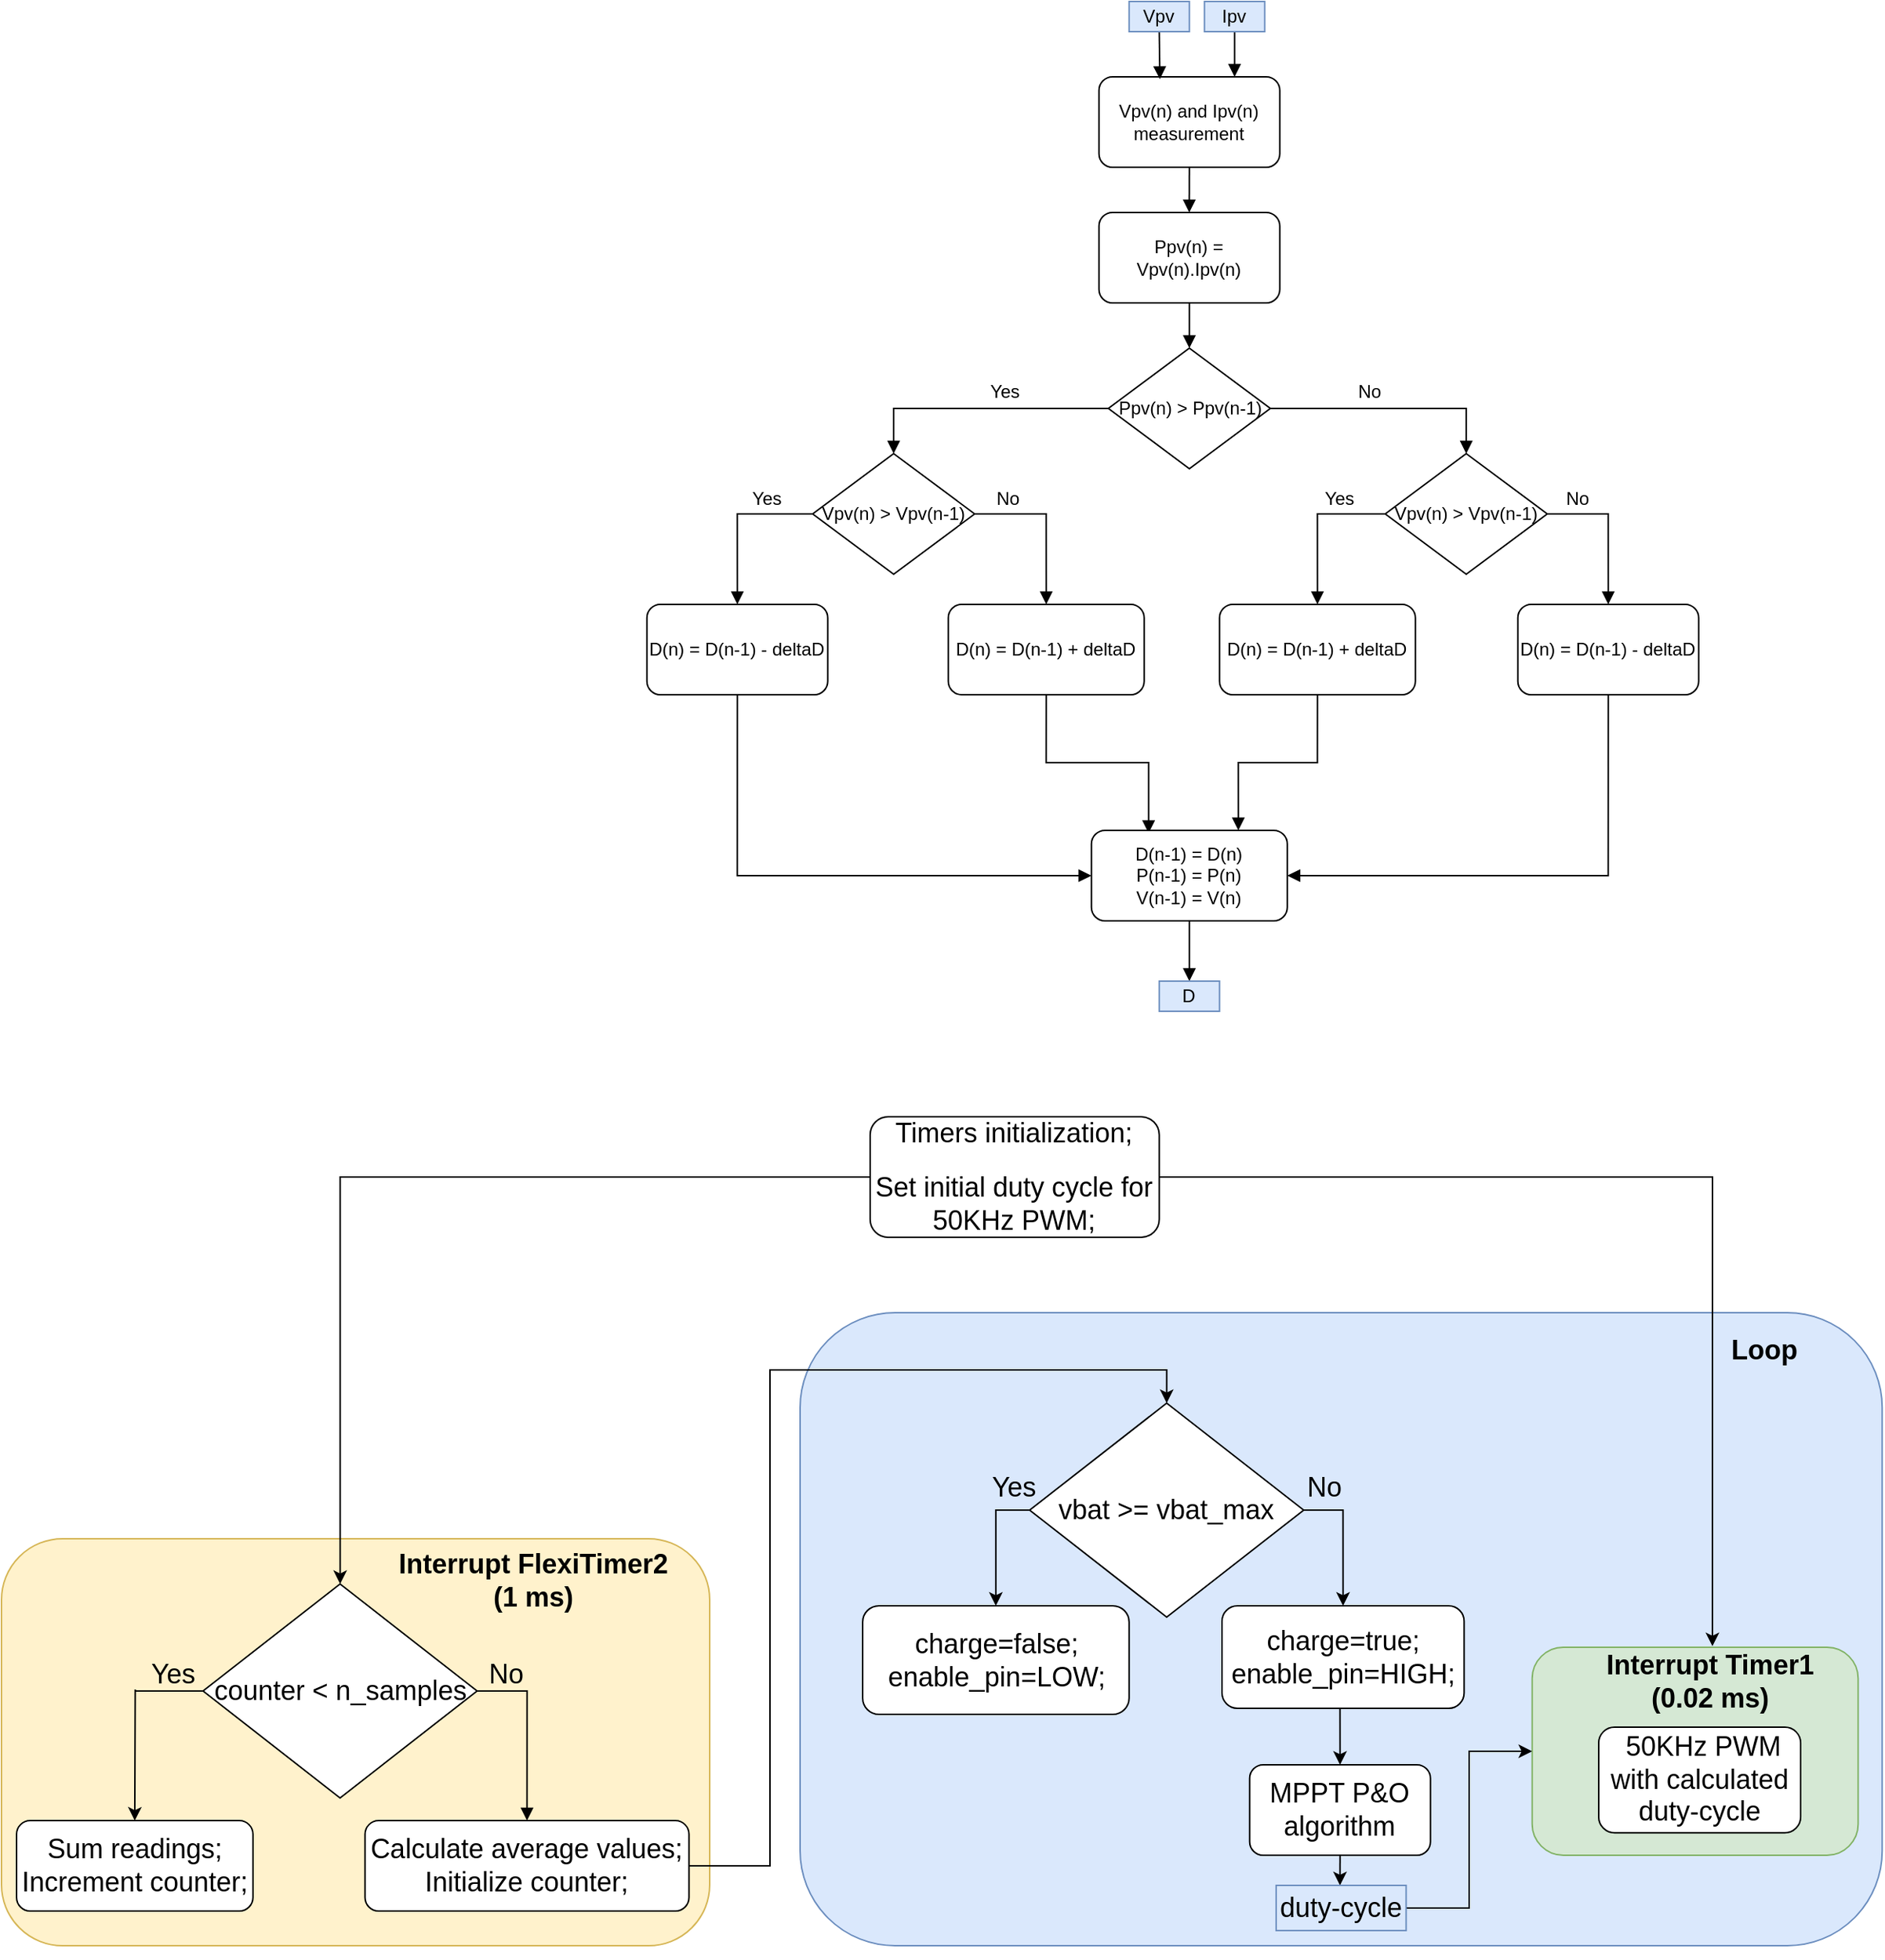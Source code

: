<mxfile version="20.0.1" type="github">
  <diagram id="GmVliYmM2edS_pFifbmQ" name="Page-1">
    <mxGraphModel dx="1646" dy="848" grid="1" gridSize="10" guides="1" tooltips="1" connect="1" arrows="1" fold="1" page="1" pageScale="1" pageWidth="1654" pageHeight="2336" math="0" shadow="0">
      <root>
        <mxCell id="0" />
        <mxCell id="1" parent="0" />
        <mxCell id="iRftr8pLsDPuq1GjpnMW-21" value="" style="rounded=1;whiteSpace=wrap;html=1;fillColor=#dae8fc;strokeColor=#6c8ebf;" parent="1" vertex="1">
          <mxGeometry x="710" y="980" width="718.13" height="420" as="geometry" />
        </mxCell>
        <mxCell id="iRftr8pLsDPuq1GjpnMW-26" value="" style="rounded=1;whiteSpace=wrap;html=1;fillColor=#d5e8d4;strokeColor=#82b366;" parent="1" vertex="1">
          <mxGeometry x="1195.84" y="1202" width="216.34" height="138" as="geometry" />
        </mxCell>
        <mxCell id="iRftr8pLsDPuq1GjpnMW-20" value="" style="rounded=1;whiteSpace=wrap;html=1;fillColor=#fff2cc;strokeColor=#d6b656;" parent="1" vertex="1">
          <mxGeometry x="180" y="1130" width="470" height="270" as="geometry" />
        </mxCell>
        <mxCell id="iRftr8pLsDPuq1GjpnMW-30" style="edgeStyle=orthogonalEdgeStyle;rounded=0;orthogonalLoop=1;jettySize=auto;html=1;" parent="1" source="iRftr8pLsDPuq1GjpnMW-1" target="iRftr8pLsDPuq1GjpnMW-6" edge="1">
          <mxGeometry relative="1" as="geometry" />
        </mxCell>
        <mxCell id="iRftr8pLsDPuq1GjpnMW-32" style="edgeStyle=orthogonalEdgeStyle;rounded=0;orthogonalLoop=1;jettySize=auto;html=1;exitX=1;exitY=0.5;exitDx=0;exitDy=0;entryX=0.553;entryY=-0.005;entryDx=0;entryDy=0;entryPerimeter=0;" parent="1" source="iRftr8pLsDPuq1GjpnMW-1" target="iRftr8pLsDPuq1GjpnMW-26" edge="1">
          <mxGeometry relative="1" as="geometry">
            <mxPoint x="983.12" y="1108" as="targetPoint" />
          </mxGeometry>
        </mxCell>
        <mxCell id="iRftr8pLsDPuq1GjpnMW-1" value="&lt;div style=&quot;font-size: 18px;&quot;&gt;&lt;font style=&quot;font-size: 18px;&quot;&gt;Timers initialization;&lt;/font&gt;&lt;/div&gt;&lt;div&gt;&lt;br&gt;&lt;/div&gt;&lt;div style=&quot;font-size: 18px;&quot;&gt;Set initial duty cycle for 50KHz &lt;span style=&quot;padding: 0px; margin: 0px; color: transparent; position: absolute; cursor: text; transform-origin: 0% 0% 0px; font-style: normal; font-variant-ligatures: normal; font-variant-caps: normal; font-weight: 400; letter-spacing: normal; text-align: start; text-indent: 0px; text-transform: none; word-spacing: 0px; -webkit-text-stroke-width: 0px; background-color: rgb(255, 255, 255); text-decoration-thickness: initial; text-decoration-style: initial; text-decoration-color: initial; left: 349.606px; top: 3626.88px; font-family: sans-serif; transform: scaleX(0.962);&quot; dir=&quot;ltr&quot; role=&quot;presentation&quot;&gt;20&lt;/span&gt;&lt;span style=&quot;padding: 0px; margin: 0px; color: transparent; position: absolute; cursor: text; transform-origin: 0% 0% 0px; font-style: normal; font-variant-ligatures: normal; font-variant-caps: normal; font-weight: 400; letter-spacing: normal; text-align: start; text-indent: 0px; text-transform: none; word-spacing: 0px; -webkit-text-stroke-width: 0px; background-color: rgb(255, 255, 255); text-decoration-thickness: initial; text-decoration-style: initial; text-decoration-color: initial; left: 445.312px; top: 3626.88px; font-family: sans-serif;&quot; dir=&quot;ltr&quot; role=&quot;presentation&quot;&gt;μ&lt;/span&gt;&lt;span style=&quot;padding: 0px; margin: 0px; color: transparent; position: absolute; cursor: text; transform-origin: 0% 0% 0px; font-style: normal; font-variant-ligatures: normal; font-variant-caps: normal; font-weight: 400; letter-spacing: normal; text-align: start; text-indent: 0px; text-transform: none; word-spacing: 0px; -webkit-text-stroke-width: 0px; background-color: rgb(255, 255, 255); text-decoration-thickness: initial; text-decoration-style: initial; text-decoration-color: initial; left: 474.458px; top: 3626.88px; font-family: sans-serif;&quot; dir=&quot;ltr&quot; role=&quot;presentation&quot;&gt;s&lt;/span&gt; &lt;span style=&quot;padding: 0px; margin: 0px; color: transparent; position: absolute; cursor: text; transform-origin: 0% 0% 0px; font-style: normal; font-variant-ligatures: normal; font-variant-caps: normal; font-weight: 400; letter-spacing: normal; text-align: start; text-indent: 0px; text-transform: none; word-spacing: 0px; -webkit-text-stroke-width: 0px; background-color: rgb(255, 255, 255); text-decoration-thickness: initial; text-decoration-style: initial; text-decoration-color: initial; left: 349.606px; top: 3626.88px; font-family: sans-serif; transform: scaleX(0.962);&quot; dir=&quot;ltr&quot; role=&quot;presentation&quot;&gt;20&lt;/span&gt;&lt;span style=&quot;padding: 0px; margin: 0px; color: transparent; position: absolute; cursor: text; transform-origin: 0% 0% 0px; font-style: normal; font-variant-ligatures: normal; font-variant-caps: normal; font-weight: 400; letter-spacing: normal; text-align: start; text-indent: 0px; text-transform: none; word-spacing: 0px; -webkit-text-stroke-width: 0px; background-color: rgb(255, 255, 255); text-decoration-thickness: initial; text-decoration-style: initial; text-decoration-color: initial; left: 445.312px; top: 3626.88px; font-family: sans-serif;&quot; dir=&quot;ltr&quot; role=&quot;presentation&quot;&gt;μ&lt;/span&gt;&lt;span style=&quot;padding: 0px; margin: 0px; color: transparent; position: absolute; cursor: text; transform-origin: 0% 0% 0px; font-style: normal; font-variant-ligatures: normal; font-variant-caps: normal; font-weight: 400; letter-spacing: normal; text-align: start; text-indent: 0px; text-transform: none; word-spacing: 0px; -webkit-text-stroke-width: 0px; background-color: rgb(255, 255, 255); text-decoration-thickness: initial; text-decoration-style: initial; text-decoration-color: initial; left: 474.458px; top: 3626.88px; font-family: sans-serif;&quot; dir=&quot;ltr&quot; role=&quot;presentation&quot;&gt;s&lt;/span&gt;PWM;&lt;/div&gt;" style="rounded=1;whiteSpace=wrap;html=1;" parent="1" vertex="1">
          <mxGeometry x="756.47" y="850" width="191.87" height="80" as="geometry" />
        </mxCell>
        <mxCell id="iRftr8pLsDPuq1GjpnMW-5" style="edgeStyle=orthogonalEdgeStyle;rounded=0;orthogonalLoop=1;jettySize=auto;html=1;exitX=1;exitY=0.5;exitDx=0;exitDy=0;entryX=0.5;entryY=0;entryDx=0;entryDy=0;endArrow=block;endFill=1;" parent="1" source="iRftr8pLsDPuq1GjpnMW-6" target="iRftr8pLsDPuq1GjpnMW-8" edge="1">
          <mxGeometry relative="1" as="geometry" />
        </mxCell>
        <mxCell id="iRftr8pLsDPuq1GjpnMW-6" value="&lt;font style=&quot;font-size: 18px;&quot;&gt;counter &amp;lt; n_samples&lt;/font&gt;" style="rhombus;whiteSpace=wrap;html=1;" parent="1" vertex="1">
          <mxGeometry x="313.76" y="1160" width="181.87" height="142" as="geometry" />
        </mxCell>
        <mxCell id="iRftr8pLsDPuq1GjpnMW-7" value="&lt;div style=&quot;font-size: 18px;&quot;&gt;&lt;font style=&quot;font-size: 18px;&quot;&gt;Sum readings;&lt;/font&gt;&lt;/div&gt;&lt;div style=&quot;font-size: 18px;&quot;&gt;&lt;font style=&quot;font-size: 18px;&quot;&gt;Increment counter;&lt;/font&gt;&lt;br&gt;&lt;/div&gt;" style="rounded=1;whiteSpace=wrap;html=1;" parent="1" vertex="1">
          <mxGeometry x="190" y="1317.04" width="156.88" height="60" as="geometry" />
        </mxCell>
        <mxCell id="iRftr8pLsDPuq1GjpnMW-45" style="edgeStyle=orthogonalEdgeStyle;rounded=0;orthogonalLoop=1;jettySize=auto;html=1;exitX=1;exitY=0.5;exitDx=0;exitDy=0;entryX=0.5;entryY=0;entryDx=0;entryDy=0;" parent="1" source="iRftr8pLsDPuq1GjpnMW-8" target="94KDR1nDoEhWqQk33xy--74" edge="1">
          <mxGeometry relative="1" as="geometry">
            <Array as="points">
              <mxPoint x="690" y="1347" />
              <mxPoint x="690" y="1018" />
              <mxPoint x="953" y="1018" />
            </Array>
            <mxPoint x="949.415" y="1038" as="targetPoint" />
          </mxGeometry>
        </mxCell>
        <mxCell id="iRftr8pLsDPuq1GjpnMW-8" value="&lt;font style=&quot;font-size: 18px;&quot;&gt;Calculate average values;&lt;br&gt;Initialize counter;&lt;/font&gt;" style="rounded=1;whiteSpace=wrap;html=1;" parent="1" vertex="1">
          <mxGeometry x="421.26" y="1317.04" width="215" height="60" as="geometry" />
        </mxCell>
        <mxCell id="94KDR1nDoEhWqQk33xy--72" style="edgeStyle=orthogonalEdgeStyle;rounded=0;orthogonalLoop=1;jettySize=auto;html=1;exitX=0;exitY=0.5;exitDx=0;exitDy=0;entryX=0.5;entryY=0;entryDx=0;entryDy=0;fontSize=18;" parent="1" source="iRftr8pLsDPuq1GjpnMW-6" target="iRftr8pLsDPuq1GjpnMW-7" edge="1">
          <mxGeometry relative="1" as="geometry">
            <Array as="points">
              <mxPoint x="268.76" y="1231" />
              <mxPoint x="268.76" y="1230" />
            </Array>
          </mxGeometry>
        </mxCell>
        <mxCell id="iRftr8pLsDPuq1GjpnMW-9" value="&lt;font style=&quot;font-size: 18px;&quot;&gt;Yes&lt;/font&gt;" style="text;html=1;strokeColor=none;fillColor=none;align=center;verticalAlign=middle;whiteSpace=wrap;rounded=0;" parent="1" vertex="1">
          <mxGeometry x="273.76" y="1210" width="40" height="20" as="geometry" />
        </mxCell>
        <mxCell id="iRftr8pLsDPuq1GjpnMW-10" value="&lt;font style=&quot;font-size: 18px;&quot;&gt;No&lt;/font&gt;" style="text;html=1;strokeColor=none;fillColor=none;align=center;verticalAlign=middle;whiteSpace=wrap;rounded=0;" parent="1" vertex="1">
          <mxGeometry x="495.32" y="1210" width="40" height="20" as="geometry" />
        </mxCell>
        <mxCell id="rIxOdDTW5vjUcbA6dNEF-2" style="edgeStyle=orthogonalEdgeStyle;rounded=0;orthogonalLoop=1;jettySize=auto;html=1;exitX=0.5;exitY=1;exitDx=0;exitDy=0;" edge="1" parent="1" source="iRftr8pLsDPuq1GjpnMW-12" target="iRftr8pLsDPuq1GjpnMW-24">
          <mxGeometry relative="1" as="geometry" />
        </mxCell>
        <mxCell id="iRftr8pLsDPuq1GjpnMW-12" value="&lt;font style=&quot;font-size: 18px;&quot;&gt;MPPT P&amp;amp;O algorithm&lt;/font&gt;" style="rounded=1;whiteSpace=wrap;html=1;" parent="1" vertex="1">
          <mxGeometry x="1008.34" y="1280" width="120" height="60" as="geometry" />
        </mxCell>
        <mxCell id="iRftr8pLsDPuq1GjpnMW-19" value="&lt;font style=&quot;font-size: 18px;&quot;&gt;&amp;nbsp;50KHz &lt;span style=&quot;padding: 0px; margin: 0px; color: transparent; position: absolute; cursor: text; transform-origin: 0% 0% 0px; font-style: normal; font-variant-ligatures: normal; font-variant-caps: normal; font-weight: 400; letter-spacing: normal; text-align: start; text-indent: 0px; text-transform: none; word-spacing: 0px; -webkit-text-stroke-width: 0px; background-color: rgb(255, 255, 255); text-decoration-thickness: initial; text-decoration-style: initial; text-decoration-color: initial; left: 349.606px; top: 3626.88px; font-family: sans-serif; transform: scaleX(0.962);&quot; dir=&quot;ltr&quot; role=&quot;presentation&quot;&gt;20&lt;/span&gt;&lt;span style=&quot;padding: 0px; margin: 0px; color: transparent; position: absolute; cursor: text; transform-origin: 0% 0% 0px; font-style: normal; font-variant-ligatures: normal; font-variant-caps: normal; font-weight: 400; letter-spacing: normal; text-align: start; text-indent: 0px; text-transform: none; word-spacing: 0px; -webkit-text-stroke-width: 0px; background-color: rgb(255, 255, 255); text-decoration-thickness: initial; text-decoration-style: initial; text-decoration-color: initial; left: 445.312px; top: 3626.88px; font-family: sans-serif;&quot; dir=&quot;ltr&quot; role=&quot;presentation&quot;&gt;μ&lt;/span&gt;&lt;span style=&quot;padding: 0px; margin: 0px; color: transparent; position: absolute; cursor: text; transform-origin: 0% 0% 0px; font-style: normal; font-variant-ligatures: normal; font-variant-caps: normal; font-weight: 400; letter-spacing: normal; text-align: start; text-indent: 0px; text-transform: none; word-spacing: 0px; -webkit-text-stroke-width: 0px; background-color: rgb(255, 255, 255); text-decoration-thickness: initial; text-decoration-style: initial; text-decoration-color: initial; left: 474.458px; top: 3626.88px; font-family: sans-serif;&quot; dir=&quot;ltr&quot; role=&quot;presentation&quot;&gt;s&lt;/span&gt; &lt;span style=&quot;padding: 0px; margin: 0px; color: transparent; position: absolute; cursor: text; transform-origin: 0% 0% 0px; font-style: normal; font-variant-ligatures: normal; font-variant-caps: normal; font-weight: 400; letter-spacing: normal; text-align: start; text-indent: 0px; text-transform: none; word-spacing: 0px; -webkit-text-stroke-width: 0px; background-color: rgb(255, 255, 255); text-decoration-thickness: initial; text-decoration-style: initial; text-decoration-color: initial; left: 349.606px; top: 3626.88px; font-family: sans-serif; transform: scaleX(0.962);&quot; dir=&quot;ltr&quot; role=&quot;presentation&quot;&gt;20&lt;/span&gt;&lt;span style=&quot;padding: 0px; margin: 0px; color: transparent; position: absolute; cursor: text; transform-origin: 0% 0% 0px; font-style: normal; font-variant-ligatures: normal; font-variant-caps: normal; font-weight: 400; letter-spacing: normal; text-align: start; text-indent: 0px; text-transform: none; word-spacing: 0px; -webkit-text-stroke-width: 0px; background-color: rgb(255, 255, 255); text-decoration-thickness: initial; text-decoration-style: initial; text-decoration-color: initial; left: 445.312px; top: 3626.88px; font-family: sans-serif;&quot; dir=&quot;ltr&quot; role=&quot;presentation&quot;&gt;μ&lt;/span&gt;&lt;span style=&quot;padding: 0px; margin: 0px; color: transparent; position: absolute; cursor: text; transform-origin: 0% 0% 0px; font-style: normal; font-variant-ligatures: normal; font-variant-caps: normal; font-weight: 400; letter-spacing: normal; text-align: start; text-indent: 0px; text-transform: none; word-spacing: 0px; -webkit-text-stroke-width: 0px; background-color: rgb(255, 255, 255); text-decoration-thickness: initial; text-decoration-style: initial; text-decoration-color: initial; left: 474.458px; top: 3626.88px; font-family: sans-serif;&quot; dir=&quot;ltr&quot; role=&quot;presentation&quot;&gt;s&lt;/span&gt;PWM with calculated duty-cycle&lt;/font&gt;" style="rounded=1;whiteSpace=wrap;html=1;" parent="1" vertex="1">
          <mxGeometry x="1240" y="1254.98" width="134.02" height="70.12" as="geometry" />
        </mxCell>
        <mxCell id="iRftr8pLsDPuq1GjpnMW-23" value="&lt;font style=&quot;font-size: 18px;&quot;&gt;Loop&lt;/font&gt;" style="text;html=1;strokeColor=none;fillColor=none;align=center;verticalAlign=middle;whiteSpace=wrap;rounded=0;fontStyle=1" parent="1" vertex="1">
          <mxGeometry x="1310.0" y="990" width="80" height="30" as="geometry" />
        </mxCell>
        <mxCell id="rIxOdDTW5vjUcbA6dNEF-3" style="edgeStyle=orthogonalEdgeStyle;rounded=0;orthogonalLoop=1;jettySize=auto;html=1;exitX=1;exitY=0.5;exitDx=0;exitDy=0;entryX=0;entryY=0.5;entryDx=0;entryDy=0;" edge="1" parent="1" source="iRftr8pLsDPuq1GjpnMW-24" target="iRftr8pLsDPuq1GjpnMW-26">
          <mxGeometry relative="1" as="geometry" />
        </mxCell>
        <mxCell id="iRftr8pLsDPuq1GjpnMW-24" value="&lt;font style=&quot;font-size: 18px;&quot;&gt;duty-cycle&lt;/font&gt;" style="text;html=1;strokeColor=#6c8ebf;fillColor=#dae8fc;align=center;verticalAlign=middle;whiteSpace=wrap;rounded=0;" parent="1" vertex="1">
          <mxGeometry x="1025.93" y="1360" width="86.27" height="29.96" as="geometry" />
        </mxCell>
        <mxCell id="iRftr8pLsDPuq1GjpnMW-28" value="&lt;font style=&quot;font-size: 18px;&quot;&gt;&lt;b&gt;Interrupt Timer1 &lt;br&gt;&lt;/b&gt;&lt;/font&gt;&lt;div&gt;&lt;font style=&quot;font-size: 18px;&quot;&gt;&lt;b&gt;(0.02 ms)&lt;/b&gt;&lt;/font&gt;&lt;/div&gt;" style="text;html=1;strokeColor=none;fillColor=none;align=center;verticalAlign=middle;whiteSpace=wrap;rounded=0;" parent="1" vertex="1">
          <mxGeometry x="1215.84" y="1210" width="196.34" height="30" as="geometry" />
        </mxCell>
        <mxCell id="iRftr8pLsDPuq1GjpnMW-40" value="&lt;font style=&quot;font-size: 18px;&quot;&gt;Yes&lt;/font&gt;" style="text;html=1;strokeColor=none;fillColor=none;align=center;verticalAlign=middle;whiteSpace=wrap;rounded=0;" parent="1" vertex="1">
          <mxGeometry x="832.4" y="1085.5" width="40" height="20" as="geometry" />
        </mxCell>
        <mxCell id="iRftr8pLsDPuq1GjpnMW-41" value="&lt;font style=&quot;font-size: 18px;&quot;&gt;No&lt;/font&gt;" style="text;html=1;strokeColor=none;fillColor=none;align=center;verticalAlign=middle;whiteSpace=wrap;rounded=0;" parent="1" vertex="1">
          <mxGeometry x="1038.34" y="1085.5" width="40" height="20" as="geometry" />
        </mxCell>
        <mxCell id="iRftr8pLsDPuq1GjpnMW-43" value="&lt;div style=&quot;font-size: 18px;&quot;&gt;&lt;font style=&quot;font-size: 18px;&quot;&gt;charge=false;&lt;/font&gt;&lt;/div&gt;&lt;div style=&quot;font-size: 18px;&quot;&gt;&lt;font style=&quot;font-size: 18px;&quot;&gt;enable_pin=LOW;&lt;/font&gt;&lt;br&gt;&lt;/div&gt;" style="rounded=1;whiteSpace=wrap;html=1;" parent="1" vertex="1">
          <mxGeometry x="751.52" y="1174.5" width="176.82" height="72" as="geometry" />
        </mxCell>
        <mxCell id="iRftr8pLsDPuq1GjpnMW-46" style="edgeStyle=orthogonalEdgeStyle;rounded=0;orthogonalLoop=1;jettySize=auto;html=1;exitX=0.5;exitY=1;exitDx=0;exitDy=0;entryX=0.5;entryY=0;entryDx=0;entryDy=0;" parent="1" source="iRftr8pLsDPuq1GjpnMW-44" target="iRftr8pLsDPuq1GjpnMW-12" edge="1">
          <mxGeometry relative="1" as="geometry" />
        </mxCell>
        <mxCell id="iRftr8pLsDPuq1GjpnMW-44" value="&lt;div style=&quot;font-size: 18px;&quot;&gt;&lt;font style=&quot;font-size: 18px;&quot;&gt;charge=true;&lt;/font&gt;&lt;/div&gt;&lt;div style=&quot;font-size: 18px;&quot;&gt;&lt;font style=&quot;font-size: 18px;&quot;&gt;enable_pin=HIGH;&lt;br&gt;&lt;/font&gt;&lt;/div&gt;" style="rounded=1;whiteSpace=wrap;html=1;" parent="1" vertex="1">
          <mxGeometry x="990" y="1174.5" width="160.68" height="68" as="geometry" />
        </mxCell>
        <mxCell id="94KDR1nDoEhWqQk33xy--77" style="edgeStyle=orthogonalEdgeStyle;rounded=0;orthogonalLoop=1;jettySize=auto;html=1;exitX=0;exitY=0.5;exitDx=0;exitDy=0;fontSize=18;" parent="1" source="94KDR1nDoEhWqQk33xy--74" target="iRftr8pLsDPuq1GjpnMW-43" edge="1">
          <mxGeometry relative="1" as="geometry" />
        </mxCell>
        <mxCell id="94KDR1nDoEhWqQk33xy--78" style="edgeStyle=orthogonalEdgeStyle;rounded=0;orthogonalLoop=1;jettySize=auto;html=1;exitX=1;exitY=0.5;exitDx=0;exitDy=0;entryX=0.5;entryY=0;entryDx=0;entryDy=0;fontSize=18;" parent="1" source="94KDR1nDoEhWqQk33xy--74" target="iRftr8pLsDPuq1GjpnMW-44" edge="1">
          <mxGeometry relative="1" as="geometry" />
        </mxCell>
        <mxCell id="94KDR1nDoEhWqQk33xy--74" value="&lt;font style=&quot;font-size: 18px;&quot;&gt;vbat &amp;gt;= vbat_max&lt;/font&gt;" style="rhombus;whiteSpace=wrap;html=1;" parent="1" vertex="1">
          <mxGeometry x="862.35" y="1040" width="181.87" height="142" as="geometry" />
        </mxCell>
        <mxCell id="fDyNw0uGraEaV4XgP62G-1" value="&lt;font style=&quot;font-size: 18px;&quot;&gt;&lt;b&gt;Interrupt FlexiTimer2 (1 ms&lt;/b&gt;&lt;b&gt;)&lt;/b&gt;&lt;/font&gt;" style="text;html=1;strokeColor=none;fillColor=none;align=center;verticalAlign=middle;whiteSpace=wrap;rounded=0;" parent="1" vertex="1">
          <mxGeometry x="434.92" y="1143" width="196.34" height="30" as="geometry" />
        </mxCell>
        <mxCell id="rIxOdDTW5vjUcbA6dNEF-1" style="edgeStyle=orthogonalEdgeStyle;rounded=0;orthogonalLoop=1;jettySize=auto;html=1;exitX=0.5;exitY=1;exitDx=0;exitDy=0;" edge="1" parent="1" source="iRftr8pLsDPuq1GjpnMW-20" target="iRftr8pLsDPuq1GjpnMW-20">
          <mxGeometry relative="1" as="geometry" />
        </mxCell>
        <mxCell id="rIxOdDTW5vjUcbA6dNEF-4" style="edgeStyle=none;rounded=0;orthogonalLoop=1;jettySize=auto;html=1;exitX=0.5;exitY=1;exitDx=0;exitDy=0;endArrow=block;endFill=1;" edge="1" parent="1" source="rIxOdDTW5vjUcbA6dNEF-5">
          <mxGeometry relative="1" as="geometry">
            <mxPoint x="968.271" y="250" as="targetPoint" />
          </mxGeometry>
        </mxCell>
        <mxCell id="rIxOdDTW5vjUcbA6dNEF-5" value="Vpv(n) and Ipv(n) measurement" style="rounded=1;whiteSpace=wrap;html=1;" vertex="1" parent="1">
          <mxGeometry x="908.34" y="160" width="120" height="60" as="geometry" />
        </mxCell>
        <mxCell id="rIxOdDTW5vjUcbA6dNEF-6" style="edgeStyle=none;rounded=0;orthogonalLoop=1;jettySize=auto;html=1;exitX=0.5;exitY=1;exitDx=0;exitDy=0;entryX=0.5;entryY=0;entryDx=0;entryDy=0;endArrow=block;endFill=1;" edge="1" parent="1" source="rIxOdDTW5vjUcbA6dNEF-7" target="rIxOdDTW5vjUcbA6dNEF-10">
          <mxGeometry relative="1" as="geometry" />
        </mxCell>
        <mxCell id="rIxOdDTW5vjUcbA6dNEF-7" value="Ppv(n) = Vpv(n).Ipv(n)" style="rounded=1;whiteSpace=wrap;html=1;" vertex="1" parent="1">
          <mxGeometry x="908.34" y="250" width="120" height="60" as="geometry" />
        </mxCell>
        <mxCell id="rIxOdDTW5vjUcbA6dNEF-8" style="edgeStyle=orthogonalEdgeStyle;rounded=0;orthogonalLoop=1;jettySize=auto;html=1;entryX=0.5;entryY=0;entryDx=0;entryDy=0;endArrow=block;endFill=1;" edge="1" parent="1" source="rIxOdDTW5vjUcbA6dNEF-10" target="rIxOdDTW5vjUcbA6dNEF-13">
          <mxGeometry relative="1" as="geometry" />
        </mxCell>
        <mxCell id="rIxOdDTW5vjUcbA6dNEF-9" style="edgeStyle=orthogonalEdgeStyle;rounded=0;orthogonalLoop=1;jettySize=auto;html=1;exitX=1;exitY=0.5;exitDx=0;exitDy=0;entryX=0.5;entryY=0;entryDx=0;entryDy=0;endArrow=block;endFill=1;" edge="1" parent="1" source="rIxOdDTW5vjUcbA6dNEF-10" target="rIxOdDTW5vjUcbA6dNEF-16">
          <mxGeometry relative="1" as="geometry" />
        </mxCell>
        <mxCell id="rIxOdDTW5vjUcbA6dNEF-10" value="Ppv(n) &amp;gt; Ppv(n-1)" style="rhombus;whiteSpace=wrap;html=1;" vertex="1" parent="1">
          <mxGeometry x="914.59" y="340" width="107.5" height="80" as="geometry" />
        </mxCell>
        <mxCell id="rIxOdDTW5vjUcbA6dNEF-11" style="edgeStyle=orthogonalEdgeStyle;rounded=0;orthogonalLoop=1;jettySize=auto;html=1;exitX=0;exitY=0.5;exitDx=0;exitDy=0;entryX=0.5;entryY=0;entryDx=0;entryDy=0;endArrow=block;endFill=1;" edge="1" parent="1" source="rIxOdDTW5vjUcbA6dNEF-13" target="rIxOdDTW5vjUcbA6dNEF-20">
          <mxGeometry relative="1" as="geometry">
            <Array as="points">
              <mxPoint x="668.34" y="450" />
            </Array>
          </mxGeometry>
        </mxCell>
        <mxCell id="rIxOdDTW5vjUcbA6dNEF-12" style="edgeStyle=orthogonalEdgeStyle;rounded=0;orthogonalLoop=1;jettySize=auto;html=1;exitX=1;exitY=0.5;exitDx=0;exitDy=0;entryX=0.5;entryY=0;entryDx=0;entryDy=0;endArrow=block;endFill=1;" edge="1" parent="1" source="rIxOdDTW5vjUcbA6dNEF-13" target="rIxOdDTW5vjUcbA6dNEF-22">
          <mxGeometry relative="1" as="geometry" />
        </mxCell>
        <mxCell id="rIxOdDTW5vjUcbA6dNEF-13" value="Vpv(n) &amp;gt; Vpv(n-1)" style="rhombus;whiteSpace=wrap;html=1;" vertex="1" parent="1">
          <mxGeometry x="718.34" y="410" width="107.5" height="80" as="geometry" />
        </mxCell>
        <mxCell id="rIxOdDTW5vjUcbA6dNEF-14" style="edgeStyle=orthogonalEdgeStyle;rounded=0;orthogonalLoop=1;jettySize=auto;html=1;exitX=0;exitY=0.5;exitDx=0;exitDy=0;entryX=0.5;entryY=0;entryDx=0;entryDy=0;endArrow=block;endFill=1;" edge="1" parent="1" source="rIxOdDTW5vjUcbA6dNEF-16" target="rIxOdDTW5vjUcbA6dNEF-24">
          <mxGeometry relative="1" as="geometry" />
        </mxCell>
        <mxCell id="rIxOdDTW5vjUcbA6dNEF-15" style="edgeStyle=orthogonalEdgeStyle;rounded=0;orthogonalLoop=1;jettySize=auto;html=1;exitX=1;exitY=0.5;exitDx=0;exitDy=0;entryX=0.5;entryY=0;entryDx=0;entryDy=0;endArrow=block;endFill=1;" edge="1" parent="1" source="rIxOdDTW5vjUcbA6dNEF-16" target="rIxOdDTW5vjUcbA6dNEF-26">
          <mxGeometry relative="1" as="geometry" />
        </mxCell>
        <mxCell id="rIxOdDTW5vjUcbA6dNEF-16" value="Vpv(n) &amp;gt; Vpv(n-1)" style="rhombus;whiteSpace=wrap;html=1;" vertex="1" parent="1">
          <mxGeometry x="1098.34" y="410" width="107.5" height="80" as="geometry" />
        </mxCell>
        <mxCell id="rIxOdDTW5vjUcbA6dNEF-17" value="Yes" style="text;html=1;strokeColor=none;fillColor=none;align=center;verticalAlign=middle;whiteSpace=wrap;rounded=0;" vertex="1" parent="1">
          <mxGeometry x="825.84" y="359" width="40" height="20" as="geometry" />
        </mxCell>
        <mxCell id="rIxOdDTW5vjUcbA6dNEF-18" value="No" style="text;html=1;strokeColor=none;fillColor=none;align=center;verticalAlign=middle;whiteSpace=wrap;rounded=0;" vertex="1" parent="1">
          <mxGeometry x="1068.34" y="359" width="40" height="20" as="geometry" />
        </mxCell>
        <mxCell id="rIxOdDTW5vjUcbA6dNEF-19" style="edgeStyle=orthogonalEdgeStyle;rounded=0;orthogonalLoop=1;jettySize=auto;html=1;exitX=0.5;exitY=1;exitDx=0;exitDy=0;entryX=0;entryY=0.5;entryDx=0;entryDy=0;endArrow=block;endFill=1;" edge="1" parent="1" source="rIxOdDTW5vjUcbA6dNEF-20" target="rIxOdDTW5vjUcbA6dNEF-32">
          <mxGeometry relative="1" as="geometry" />
        </mxCell>
        <mxCell id="rIxOdDTW5vjUcbA6dNEF-20" value="D(n) = D(n-1) - deltaD" style="rounded=1;whiteSpace=wrap;html=1;" vertex="1" parent="1">
          <mxGeometry x="608.34" y="510" width="120" height="60" as="geometry" />
        </mxCell>
        <mxCell id="rIxOdDTW5vjUcbA6dNEF-21" style="edgeStyle=orthogonalEdgeStyle;rounded=0;orthogonalLoop=1;jettySize=auto;html=1;exitX=0.5;exitY=1;exitDx=0;exitDy=0;entryX=0.292;entryY=0.031;entryDx=0;entryDy=0;entryPerimeter=0;endArrow=block;endFill=1;" edge="1" parent="1" source="rIxOdDTW5vjUcbA6dNEF-22" target="rIxOdDTW5vjUcbA6dNEF-32">
          <mxGeometry relative="1" as="geometry" />
        </mxCell>
        <mxCell id="rIxOdDTW5vjUcbA6dNEF-22" value="D(n) = D(n-1) + deltaD" style="rounded=1;whiteSpace=wrap;html=1;" vertex="1" parent="1">
          <mxGeometry x="808.34" y="510" width="130" height="60" as="geometry" />
        </mxCell>
        <mxCell id="rIxOdDTW5vjUcbA6dNEF-23" style="edgeStyle=orthogonalEdgeStyle;rounded=0;orthogonalLoop=1;jettySize=auto;html=1;exitX=0.5;exitY=1;exitDx=0;exitDy=0;entryX=0.75;entryY=0;entryDx=0;entryDy=0;endArrow=block;endFill=1;" edge="1" parent="1" source="rIxOdDTW5vjUcbA6dNEF-24" target="rIxOdDTW5vjUcbA6dNEF-32">
          <mxGeometry relative="1" as="geometry" />
        </mxCell>
        <mxCell id="rIxOdDTW5vjUcbA6dNEF-24" value="D(n) = D(n-1) + deltaD" style="rounded=1;whiteSpace=wrap;html=1;" vertex="1" parent="1">
          <mxGeometry x="988.34" y="510" width="130" height="60" as="geometry" />
        </mxCell>
        <mxCell id="rIxOdDTW5vjUcbA6dNEF-25" style="edgeStyle=orthogonalEdgeStyle;rounded=0;orthogonalLoop=1;jettySize=auto;html=1;exitX=0.5;exitY=1;exitDx=0;exitDy=0;entryX=1;entryY=0.5;entryDx=0;entryDy=0;endArrow=block;endFill=1;" edge="1" parent="1" source="rIxOdDTW5vjUcbA6dNEF-26" target="rIxOdDTW5vjUcbA6dNEF-32">
          <mxGeometry relative="1" as="geometry" />
        </mxCell>
        <mxCell id="rIxOdDTW5vjUcbA6dNEF-26" value="D(n) = D(n-1) - deltaD" style="rounded=1;whiteSpace=wrap;html=1;" vertex="1" parent="1">
          <mxGeometry x="1186.34" y="510" width="120" height="60" as="geometry" />
        </mxCell>
        <mxCell id="rIxOdDTW5vjUcbA6dNEF-27" value="Yes" style="text;html=1;strokeColor=none;fillColor=none;align=center;verticalAlign=middle;whiteSpace=wrap;rounded=0;" vertex="1" parent="1">
          <mxGeometry x="668.34" y="430" width="40" height="20" as="geometry" />
        </mxCell>
        <mxCell id="rIxOdDTW5vjUcbA6dNEF-28" value="Yes" style="text;html=1;strokeColor=none;fillColor=none;align=center;verticalAlign=middle;whiteSpace=wrap;rounded=0;" vertex="1" parent="1">
          <mxGeometry x="1048.34" y="430" width="40" height="20" as="geometry" />
        </mxCell>
        <mxCell id="rIxOdDTW5vjUcbA6dNEF-29" value="No" style="text;html=1;strokeColor=none;fillColor=none;align=center;verticalAlign=middle;whiteSpace=wrap;rounded=0;" vertex="1" parent="1">
          <mxGeometry x="828.34" y="430" width="40" height="20" as="geometry" />
        </mxCell>
        <mxCell id="rIxOdDTW5vjUcbA6dNEF-30" value="No" style="text;html=1;strokeColor=none;fillColor=none;align=center;verticalAlign=middle;whiteSpace=wrap;rounded=0;" vertex="1" parent="1">
          <mxGeometry x="1205.84" y="430" width="40" height="20" as="geometry" />
        </mxCell>
        <mxCell id="rIxOdDTW5vjUcbA6dNEF-31" style="edgeStyle=none;rounded=0;orthogonalLoop=1;jettySize=auto;html=1;exitX=0.5;exitY=1;exitDx=0;exitDy=0;endArrow=block;endFill=1;" edge="1" parent="1" source="rIxOdDTW5vjUcbA6dNEF-32" target="rIxOdDTW5vjUcbA6dNEF-38">
          <mxGeometry relative="1" as="geometry" />
        </mxCell>
        <mxCell id="rIxOdDTW5vjUcbA6dNEF-32" value="&lt;div&gt;D(n-1) = D(n)&lt;/div&gt;&lt;div&gt;P(n-1) = P(n)&lt;/div&gt;&lt;div&gt;V(n-1) = V(n)&lt;br&gt;&lt;/div&gt;" style="rounded=1;whiteSpace=wrap;html=1;" vertex="1" parent="1">
          <mxGeometry x="903.34" y="660" width="130" height="60" as="geometry" />
        </mxCell>
        <mxCell id="rIxOdDTW5vjUcbA6dNEF-33" style="edgeStyle=none;rounded=0;orthogonalLoop=1;jettySize=auto;html=1;entryX=0.5;entryY=0;entryDx=0;entryDy=0;endArrow=block;endFill=1;" edge="1" parent="1" source="rIxOdDTW5vjUcbA6dNEF-7" target="rIxOdDTW5vjUcbA6dNEF-7">
          <mxGeometry relative="1" as="geometry" />
        </mxCell>
        <mxCell id="rIxOdDTW5vjUcbA6dNEF-34" style="edgeStyle=none;rounded=0;orthogonalLoop=1;jettySize=auto;html=1;exitX=0.5;exitY=1;exitDx=0;exitDy=0;entryX=0.337;entryY=0.026;entryDx=0;entryDy=0;entryPerimeter=0;endArrow=block;endFill=1;" edge="1" parent="1" source="rIxOdDTW5vjUcbA6dNEF-35" target="rIxOdDTW5vjUcbA6dNEF-5">
          <mxGeometry relative="1" as="geometry" />
        </mxCell>
        <mxCell id="rIxOdDTW5vjUcbA6dNEF-35" value="Vpv" style="text;html=1;strokeColor=#6c8ebf;fillColor=#dae8fc;align=center;verticalAlign=middle;whiteSpace=wrap;rounded=0;" vertex="1" parent="1">
          <mxGeometry x="928.34" y="110" width="40" height="20" as="geometry" />
        </mxCell>
        <mxCell id="rIxOdDTW5vjUcbA6dNEF-36" style="edgeStyle=none;rounded=0;orthogonalLoop=1;jettySize=auto;html=1;exitX=0.5;exitY=1;exitDx=0;exitDy=0;entryX=0.75;entryY=0;entryDx=0;entryDy=0;endArrow=block;endFill=1;" edge="1" parent="1" source="rIxOdDTW5vjUcbA6dNEF-37" target="rIxOdDTW5vjUcbA6dNEF-5">
          <mxGeometry relative="1" as="geometry" />
        </mxCell>
        <mxCell id="rIxOdDTW5vjUcbA6dNEF-37" value="Ipv" style="text;html=1;strokeColor=#6c8ebf;fillColor=#dae8fc;align=center;verticalAlign=middle;whiteSpace=wrap;rounded=0;" vertex="1" parent="1">
          <mxGeometry x="978.34" y="110" width="40" height="20" as="geometry" />
        </mxCell>
        <mxCell id="rIxOdDTW5vjUcbA6dNEF-38" value="D" style="text;html=1;strokeColor=#6c8ebf;fillColor=#dae8fc;align=center;verticalAlign=middle;whiteSpace=wrap;rounded=0;" vertex="1" parent="1">
          <mxGeometry x="948.34" y="760" width="40" height="20" as="geometry" />
        </mxCell>
      </root>
    </mxGraphModel>
  </diagram>
</mxfile>
